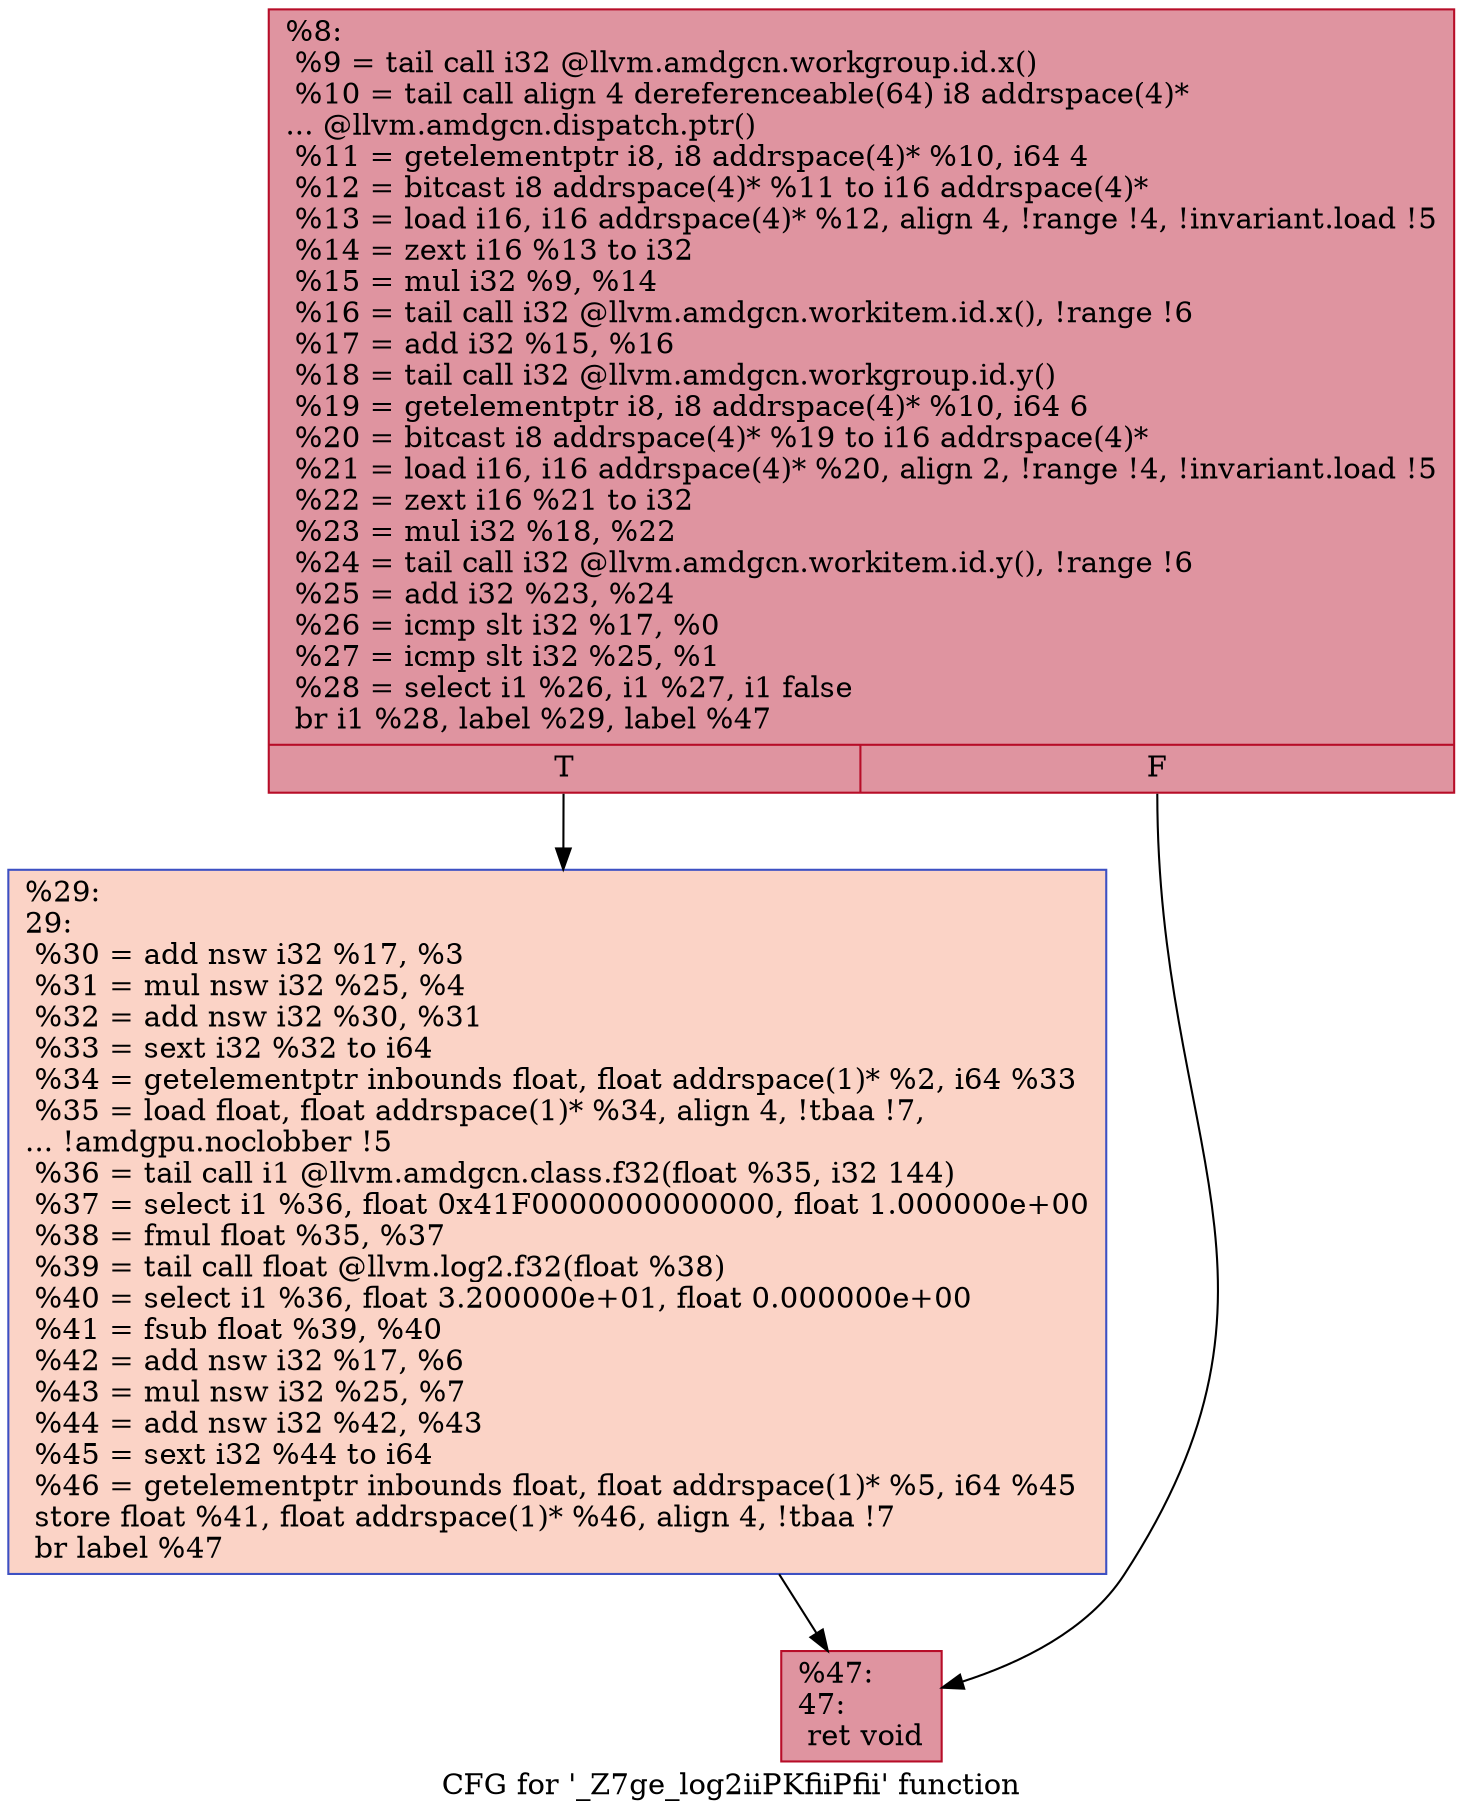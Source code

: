 digraph "CFG for '_Z7ge_log2iiPKfiiPfii' function" {
	label="CFG for '_Z7ge_log2iiPKfiiPfii' function";

	Node0x51de770 [shape=record,color="#b70d28ff", style=filled, fillcolor="#b70d2870",label="{%8:\l  %9 = tail call i32 @llvm.amdgcn.workgroup.id.x()\l  %10 = tail call align 4 dereferenceable(64) i8 addrspace(4)*\l... @llvm.amdgcn.dispatch.ptr()\l  %11 = getelementptr i8, i8 addrspace(4)* %10, i64 4\l  %12 = bitcast i8 addrspace(4)* %11 to i16 addrspace(4)*\l  %13 = load i16, i16 addrspace(4)* %12, align 4, !range !4, !invariant.load !5\l  %14 = zext i16 %13 to i32\l  %15 = mul i32 %9, %14\l  %16 = tail call i32 @llvm.amdgcn.workitem.id.x(), !range !6\l  %17 = add i32 %15, %16\l  %18 = tail call i32 @llvm.amdgcn.workgroup.id.y()\l  %19 = getelementptr i8, i8 addrspace(4)* %10, i64 6\l  %20 = bitcast i8 addrspace(4)* %19 to i16 addrspace(4)*\l  %21 = load i16, i16 addrspace(4)* %20, align 2, !range !4, !invariant.load !5\l  %22 = zext i16 %21 to i32\l  %23 = mul i32 %18, %22\l  %24 = tail call i32 @llvm.amdgcn.workitem.id.y(), !range !6\l  %25 = add i32 %23, %24\l  %26 = icmp slt i32 %17, %0\l  %27 = icmp slt i32 %25, %1\l  %28 = select i1 %26, i1 %27, i1 false\l  br i1 %28, label %29, label %47\l|{<s0>T|<s1>F}}"];
	Node0x51de770:s0 -> Node0x51e21b0;
	Node0x51de770:s1 -> Node0x51e2240;
	Node0x51e21b0 [shape=record,color="#3d50c3ff", style=filled, fillcolor="#f59c7d70",label="{%29:\l29:                                               \l  %30 = add nsw i32 %17, %3\l  %31 = mul nsw i32 %25, %4\l  %32 = add nsw i32 %30, %31\l  %33 = sext i32 %32 to i64\l  %34 = getelementptr inbounds float, float addrspace(1)* %2, i64 %33\l  %35 = load float, float addrspace(1)* %34, align 4, !tbaa !7,\l... !amdgpu.noclobber !5\l  %36 = tail call i1 @llvm.amdgcn.class.f32(float %35, i32 144)\l  %37 = select i1 %36, float 0x41F0000000000000, float 1.000000e+00\l  %38 = fmul float %35, %37\l  %39 = tail call float @llvm.log2.f32(float %38)\l  %40 = select i1 %36, float 3.200000e+01, float 0.000000e+00\l  %41 = fsub float %39, %40\l  %42 = add nsw i32 %17, %6\l  %43 = mul nsw i32 %25, %7\l  %44 = add nsw i32 %42, %43\l  %45 = sext i32 %44 to i64\l  %46 = getelementptr inbounds float, float addrspace(1)* %5, i64 %45\l  store float %41, float addrspace(1)* %46, align 4, !tbaa !7\l  br label %47\l}"];
	Node0x51e21b0 -> Node0x51e2240;
	Node0x51e2240 [shape=record,color="#b70d28ff", style=filled, fillcolor="#b70d2870",label="{%47:\l47:                                               \l  ret void\l}"];
}

